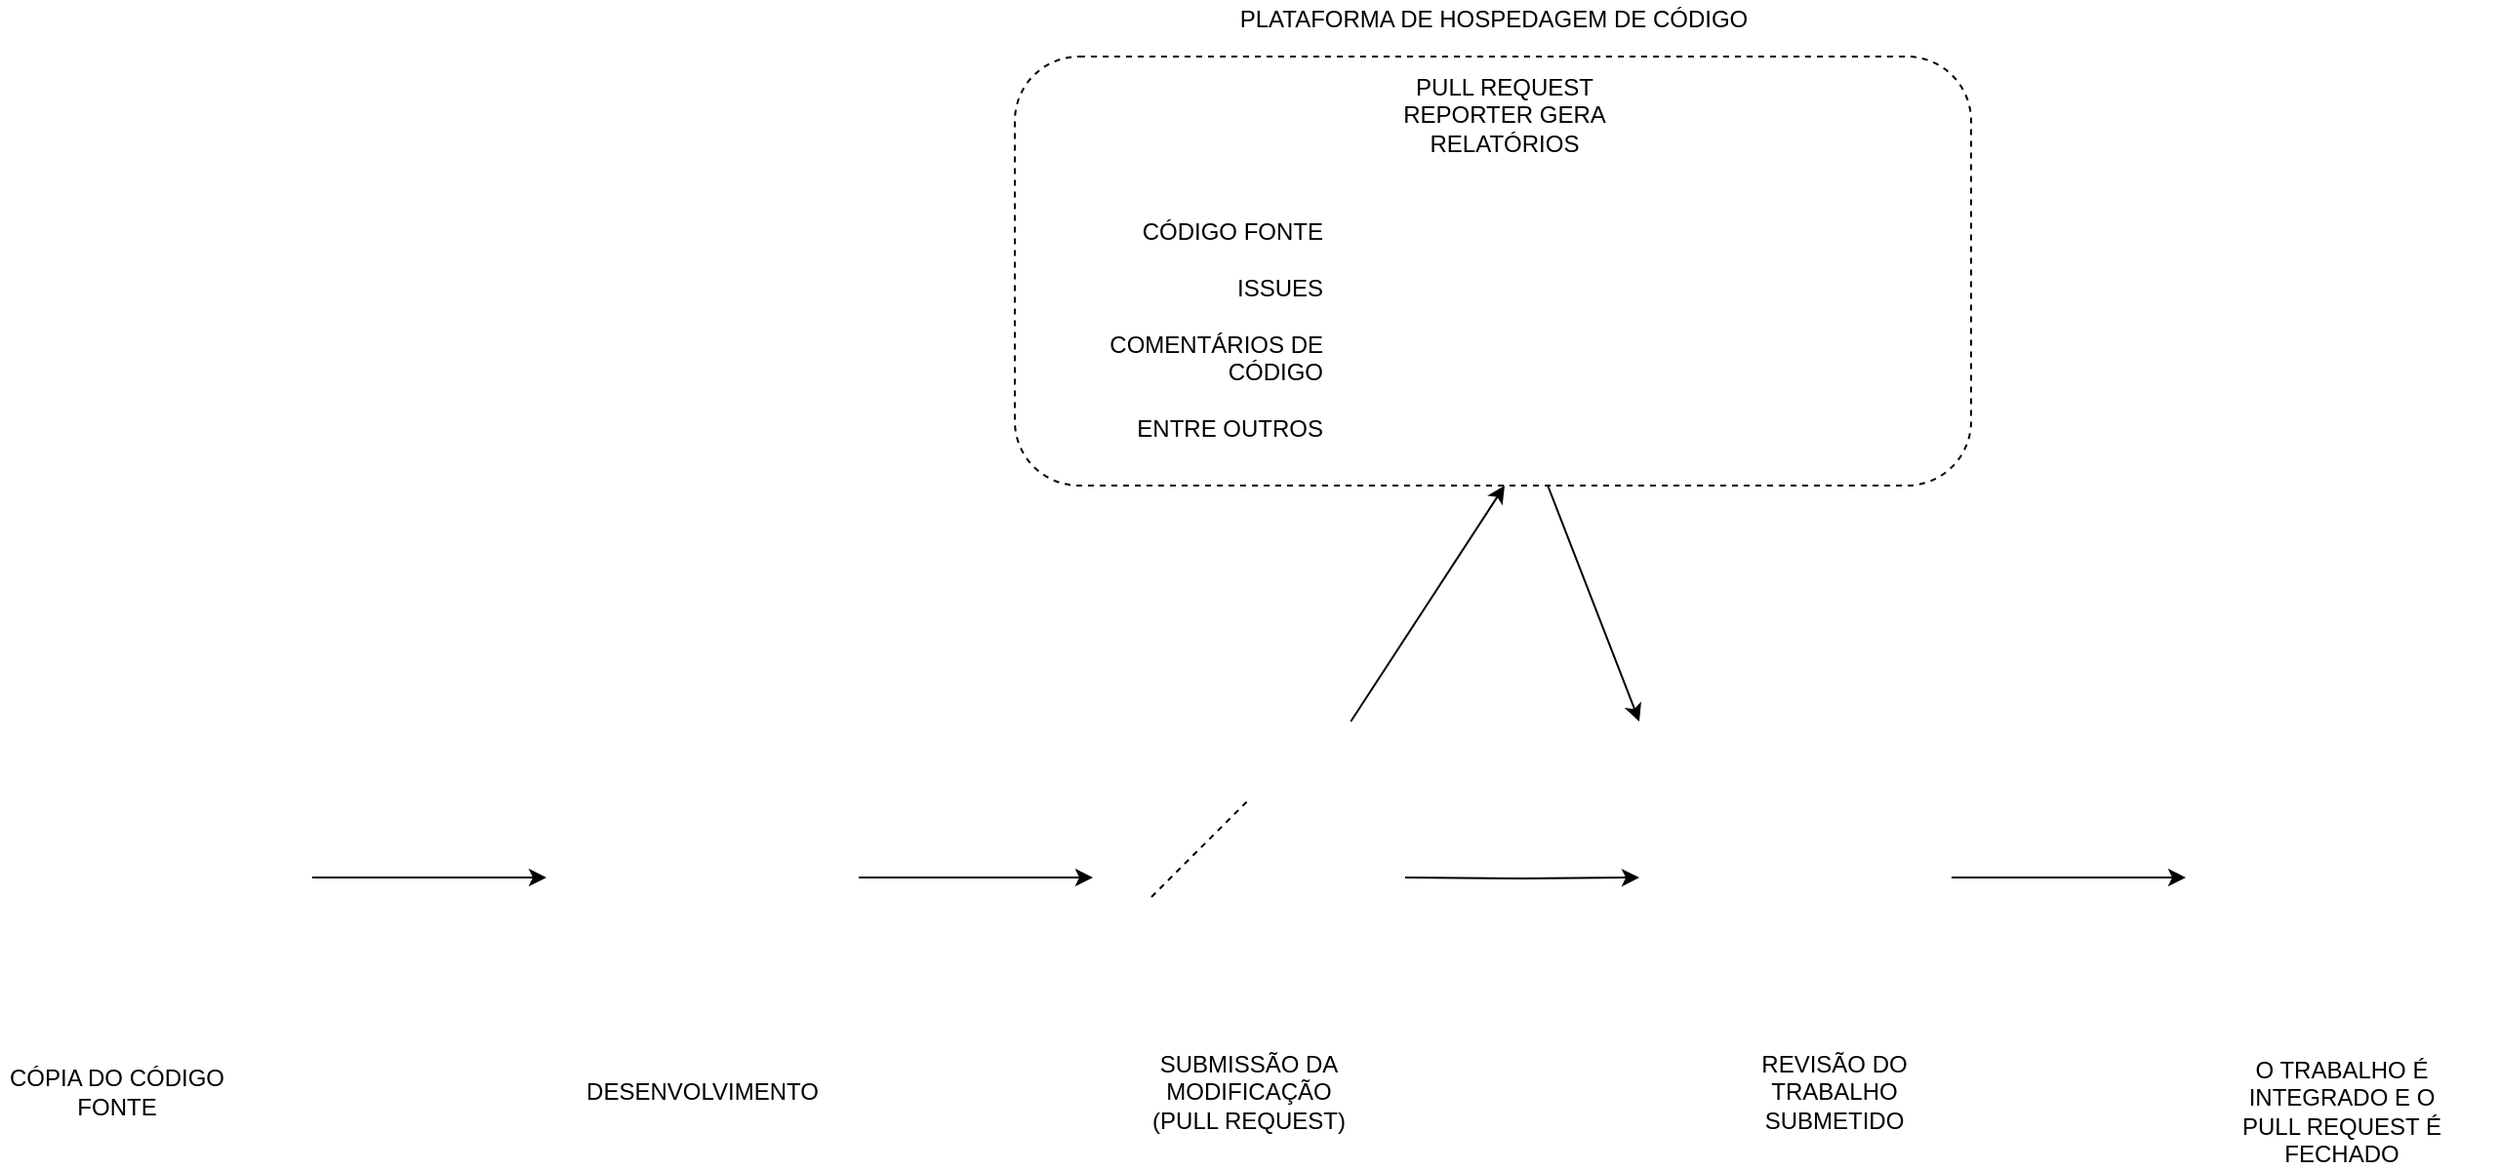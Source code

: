 <mxfile version="13.6.2" type="github">
  <diagram id="vQYcQPYjoPD-iY-7eiAd" name="Page-1">
    <mxGraphModel dx="2046" dy="1252" grid="1" gridSize="10" guides="1" tooltips="1" connect="1" arrows="1" fold="1" page="0" pageScale="1" pageWidth="1200" pageHeight="1920" math="0" shadow="0">
      <root>
        <mxCell id="0" />
        <mxCell id="1" parent="0" />
        <mxCell id="np7Iu7hjQM04xmOeGeqs-7" value="" style="edgeStyle=orthogonalEdgeStyle;rounded=0;orthogonalLoop=1;jettySize=auto;html=1;" parent="1" source="np7Iu7hjQM04xmOeGeqs-1" target="np7Iu7hjQM04xmOeGeqs-2" edge="1">
          <mxGeometry relative="1" as="geometry" />
        </mxCell>
        <mxCell id="np7Iu7hjQM04xmOeGeqs-1" value="" style="shape=image;html=1;verticalAlign=top;verticalLabelPosition=bottom;labelBackgroundColor=#ffffff;imageAspect=0;aspect=fixed;image=https://cdn4.iconfinder.com/data/icons/feather/24/git-branch-128.png" parent="1" vertex="1">
          <mxGeometry x="-280" y="360" width="160" height="160" as="geometry" />
        </mxCell>
        <mxCell id="np7Iu7hjQM04xmOeGeqs-8" value="" style="edgeStyle=orthogonalEdgeStyle;rounded=0;orthogonalLoop=1;jettySize=auto;html=1;" parent="1" source="np7Iu7hjQM04xmOeGeqs-2" edge="1">
          <mxGeometry relative="1" as="geometry">
            <mxPoint x="280" y="440" as="targetPoint" />
          </mxGeometry>
        </mxCell>
        <mxCell id="np7Iu7hjQM04xmOeGeqs-2" value="" style="shape=image;html=1;verticalAlign=top;verticalLabelPosition=bottom;labelBackgroundColor=#ffffff;imageAspect=0;aspect=fixed;image=https://cdn0.iconfinder.com/data/icons/software-engineering-and-video-gaming/512/77_hacker_user_gammer_programmer-128.png" parent="1" vertex="1">
          <mxGeometry y="360" width="160" height="160" as="geometry" />
        </mxCell>
        <mxCell id="np7Iu7hjQM04xmOeGeqs-9" value="" style="edgeStyle=orthogonalEdgeStyle;rounded=0;orthogonalLoop=1;jettySize=auto;html=1;" parent="1" target="np7Iu7hjQM04xmOeGeqs-5" edge="1">
          <mxGeometry relative="1" as="geometry">
            <mxPoint x="440" y="440" as="sourcePoint" />
          </mxGeometry>
        </mxCell>
        <mxCell id="np7Iu7hjQM04xmOeGeqs-10" value="" style="edgeStyle=orthogonalEdgeStyle;rounded=0;orthogonalLoop=1;jettySize=auto;html=1;" parent="1" source="np7Iu7hjQM04xmOeGeqs-5" target="np7Iu7hjQM04xmOeGeqs-6" edge="1">
          <mxGeometry relative="1" as="geometry" />
        </mxCell>
        <mxCell id="np7Iu7hjQM04xmOeGeqs-5" value="" style="shape=image;html=1;verticalAlign=top;verticalLabelPosition=bottom;labelBackgroundColor=#ffffff;imageAspect=0;aspect=fixed;image=https://cdn3.iconfinder.com/data/icons/customer-support-24/64/customer-feedback-review-satisfaction-contentment-128.png" parent="1" vertex="1">
          <mxGeometry x="560" y="360" width="160" height="160" as="geometry" />
        </mxCell>
        <mxCell id="np7Iu7hjQM04xmOeGeqs-6" value="" style="shape=image;html=1;verticalAlign=top;verticalLabelPosition=bottom;labelBackgroundColor=#ffffff;imageAspect=0;aspect=fixed;image=https://cdn1.iconfinder.com/data/icons/airline-flight-booking-mobile-app/15/true-check-accept-approve-128.png" parent="1" vertex="1">
          <mxGeometry x="840" y="360" width="160" height="160" as="geometry" />
        </mxCell>
        <mxCell id="w04RdTKsAli3Ws2ZV8WF-12" style="rounded=0;orthogonalLoop=1;jettySize=auto;html=1;entryX=0.5;entryY=1;entryDx=0;entryDy=0;" edge="1" parent="1" source="np7Iu7hjQM04xmOeGeqs-12" target="w04RdTKsAli3Ws2ZV8WF-3">
          <mxGeometry relative="1" as="geometry" />
        </mxCell>
        <mxCell id="np7Iu7hjQM04xmOeGeqs-12" value="" style="shape=image;html=1;verticalAlign=top;verticalLabelPosition=bottom;labelBackgroundColor=#ffffff;imageAspect=0;aspect=fixed;image=https://cdn0.iconfinder.com/data/icons/octicons/1024/git-pull-request-128.png" parent="1" vertex="1">
          <mxGeometry x="280" y="360" width="160" height="160" as="geometry" />
        </mxCell>
        <mxCell id="np7Iu7hjQM04xmOeGeqs-13" value="CÓPIA DO CÓDIGO FONTE" style="text;html=1;strokeColor=none;fillColor=none;align=center;verticalAlign=middle;whiteSpace=wrap;rounded=0;" parent="1" vertex="1">
          <mxGeometry x="-280" y="540" width="120" height="20" as="geometry" />
        </mxCell>
        <mxCell id="np7Iu7hjQM04xmOeGeqs-14" value="DESENVOLVIMENTO" style="text;html=1;strokeColor=none;fillColor=none;align=center;verticalAlign=middle;whiteSpace=wrap;rounded=0;" parent="1" vertex="1">
          <mxGeometry x="20" y="540" width="120" height="20" as="geometry" />
        </mxCell>
        <mxCell id="np7Iu7hjQM04xmOeGeqs-15" value="SUBMISSÃO DA MODIFICAÇÃO (PULL REQUEST)" style="text;html=1;strokeColor=none;fillColor=none;align=center;verticalAlign=middle;whiteSpace=wrap;rounded=0;" parent="1" vertex="1">
          <mxGeometry x="300" y="540" width="120" height="20" as="geometry" />
        </mxCell>
        <mxCell id="np7Iu7hjQM04xmOeGeqs-16" value="REVISÃO DO TRABALHO SUBMETIDO" style="text;html=1;strokeColor=none;fillColor=none;align=center;verticalAlign=middle;whiteSpace=wrap;rounded=0;" parent="1" vertex="1">
          <mxGeometry x="600" y="540" width="120" height="20" as="geometry" />
        </mxCell>
        <mxCell id="np7Iu7hjQM04xmOeGeqs-17" value="O TRABALHO É INTEGRADO E O PULL REQUEST É FECHADO" style="text;html=1;strokeColor=none;fillColor=none;align=center;verticalAlign=middle;whiteSpace=wrap;rounded=0;" parent="1" vertex="1">
          <mxGeometry x="860" y="540" width="120" height="40" as="geometry" />
        </mxCell>
        <mxCell id="w04RdTKsAli3Ws2ZV8WF-16" style="rounded=0;orthogonalLoop=1;jettySize=auto;html=1;exitX=0.638;exitY=1;exitDx=0;exitDy=0;entryX=0;entryY=0;entryDx=0;entryDy=0;exitPerimeter=0;" edge="1" parent="1" source="w04RdTKsAli3Ws2ZV8WF-3" target="np7Iu7hjQM04xmOeGeqs-5">
          <mxGeometry relative="1" as="geometry" />
        </mxCell>
        <mxCell id="w04RdTKsAli3Ws2ZV8WF-19" value="" style="endArrow=none;dashed=1;html=1;" edge="1" parent="1">
          <mxGeometry width="50" height="50" relative="1" as="geometry">
            <mxPoint x="310" y="450" as="sourcePoint" />
            <mxPoint x="360" y="400" as="targetPoint" />
          </mxGeometry>
        </mxCell>
        <mxCell id="w04RdTKsAli3Ws2ZV8WF-21" value="" style="group" vertex="1" connectable="0" parent="1">
          <mxGeometry x="240" y="39" width="490" height="200" as="geometry" />
        </mxCell>
        <mxCell id="w04RdTKsAli3Ws2ZV8WF-17" value="" style="group;dashed=1;" vertex="1" connectable="0" parent="w04RdTKsAli3Ws2ZV8WF-21">
          <mxGeometry width="490" height="200" as="geometry" />
        </mxCell>
        <mxCell id="w04RdTKsAli3Ws2ZV8WF-20" value="" style="rounded=1;whiteSpace=wrap;html=1;dashed=1;strokeColor=#000000;" vertex="1" parent="w04RdTKsAli3Ws2ZV8WF-17">
          <mxGeometry y="-20" width="490" height="220" as="geometry" />
        </mxCell>
        <mxCell id="w04RdTKsAli3Ws2ZV8WF-9" value="" style="group;" vertex="1" connectable="0" parent="w04RdTKsAli3Ws2ZV8WF-17">
          <mxGeometry x="171" width="320" height="200" as="geometry" />
        </mxCell>
        <mxCell id="w04RdTKsAli3Ws2ZV8WF-18" value="" style="group;" vertex="1" connectable="0" parent="w04RdTKsAli3Ws2ZV8WF-9">
          <mxGeometry width="160" height="200" as="geometry" />
        </mxCell>
        <mxCell id="w04RdTKsAli3Ws2ZV8WF-3" value="" style="shape=image;html=1;verticalAlign=top;verticalLabelPosition=bottom;labelBackgroundColor=#ffffff;imageAspect=0;aspect=fixed;image=https://cdn3.iconfinder.com/data/icons/school-172/512/analysis_research_search_analytic-128.png;strokeColor=none;" vertex="1" parent="w04RdTKsAli3Ws2ZV8WF-18">
          <mxGeometry y="40" width="160" height="160" as="geometry" />
        </mxCell>
        <mxCell id="w04RdTKsAli3Ws2ZV8WF-7" value="PULL REQUEST REPORTER GERA RELATÓRIOS" style="text;html=1;fillColor=none;align=center;verticalAlign=middle;whiteSpace=wrap;rounded=0;" vertex="1" parent="w04RdTKsAli3Ws2ZV8WF-18">
          <mxGeometry x="20" width="120" height="20" as="geometry" />
        </mxCell>
        <mxCell id="w04RdTKsAli3Ws2ZV8WF-8" value="&lt;div align=&quot;right&quot;&gt;CÓDIGO FONTE&lt;/div&gt;&lt;div align=&quot;right&quot;&gt;&lt;br&gt;&lt;/div&gt;&lt;div align=&quot;right&quot;&gt;ISSUES&lt;/div&gt;&lt;div align=&quot;right&quot;&gt;&lt;br&gt;&lt;/div&gt;&lt;div align=&quot;right&quot;&gt;COMENTÁRIOS DE CÓDIGO&lt;/div&gt;&lt;div align=&quot;right&quot;&gt;&lt;br&gt;&lt;/div&gt;&lt;div align=&quot;right&quot;&gt;ENTRE OUTROS&lt;br&gt;&lt;/div&gt;" style="text;html=1;fillColor=none;align=right;verticalAlign=middle;whiteSpace=wrap;rounded=0;" vertex="1" parent="w04RdTKsAli3Ws2ZV8WF-17">
          <mxGeometry y="40" width="160" height="160" as="geometry" />
        </mxCell>
        <mxCell id="w04RdTKsAli3Ws2ZV8WF-22" value="PLATAFORMA DE HOSPEDAGEM DE CÓDIGO" style="text;html=1;strokeColor=none;fillColor=none;align=center;verticalAlign=middle;whiteSpace=wrap;rounded=0;" vertex="1" parent="1">
          <mxGeometry x="347.5" y="-10" width="275" height="20" as="geometry" />
        </mxCell>
      </root>
    </mxGraphModel>
  </diagram>
</mxfile>
